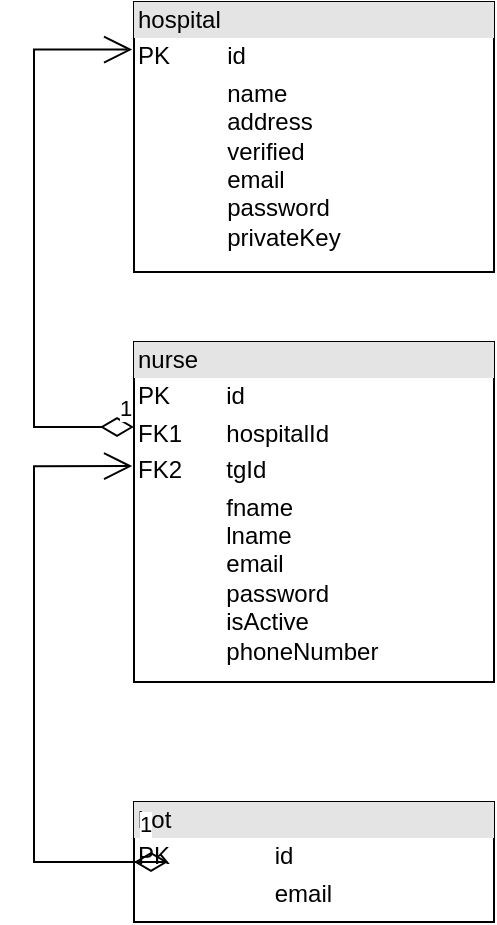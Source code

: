 <mxfile version="21.2.9" type="device">
  <diagram name="Страница 1" id="ppinPdBVUEu68U0y8L-f">
    <mxGraphModel dx="1235" dy="1907" grid="1" gridSize="10" guides="1" tooltips="1" connect="1" arrows="1" fold="1" page="1" pageScale="1" pageWidth="827" pageHeight="1169" math="0" shadow="0">
      <root>
        <mxCell id="0" />
        <mxCell id="1" parent="0" />
        <mxCell id="o4cNiu59GhhHxO87jH9N-113" value="&lt;div style=&quot;box-sizing:border-box;width:100%;background:#e4e4e4;padding:2px;&quot;&gt;bot&lt;/div&gt;&lt;table style=&quot;width:100%;font-size:1em;&quot; cellpadding=&quot;2&quot; cellspacing=&quot;0&quot;&gt;&lt;tbody&gt;&lt;tr&gt;&lt;td&gt;PK&lt;/td&gt;&lt;td&gt;id&lt;/td&gt;&lt;/tr&gt;&lt;tr&gt;&lt;td&gt;&lt;br&gt;&lt;/td&gt;&lt;td&gt;email&lt;/td&gt;&lt;/tr&gt;&lt;tr&gt;&lt;td&gt;&lt;/td&gt;&lt;td&gt;&lt;br&gt;&lt;/td&gt;&lt;/tr&gt;&lt;/tbody&gt;&lt;/table&gt;" style="verticalAlign=top;align=left;overflow=fill;html=1;whiteSpace=wrap;" vertex="1" parent="1">
          <mxGeometry x="500" y="370" width="180" height="60" as="geometry" />
        </mxCell>
        <mxCell id="o4cNiu59GhhHxO87jH9N-114" value="&lt;div style=&quot;box-sizing:border-box;width:100%;background:#e4e4e4;padding:2px;&quot;&gt;nurse&lt;/div&gt;&lt;table style=&quot;width:100%;font-size:1em;&quot; cellpadding=&quot;2&quot; cellspacing=&quot;0&quot;&gt;&lt;tbody&gt;&lt;tr&gt;&lt;td&gt;PK&lt;/td&gt;&lt;td&gt;id&lt;/td&gt;&lt;/tr&gt;&lt;tr&gt;&lt;td&gt;FK1&lt;/td&gt;&lt;td&gt;hospitalId&lt;/td&gt;&lt;/tr&gt;&lt;tr&gt;&lt;td&gt;&lt;span style=&quot;white-space: pre;&quot;&gt;FK2&lt;/span&gt;&lt;/td&gt;&lt;td&gt;tgId&lt;/td&gt;&lt;/tr&gt;&lt;tr&gt;&lt;td&gt;&lt;br&gt;&lt;/td&gt;&lt;td&gt;fname&lt;br&gt;lname&lt;br&gt;email&lt;br&gt;password&lt;br&gt;isActive&lt;br&gt;phoneNumber&lt;br&gt;&lt;br&gt;&lt;/td&gt;&lt;/tr&gt;&lt;tr&gt;&lt;td&gt;&lt;br&gt;&lt;/td&gt;&lt;td&gt;&lt;br&gt;&lt;/td&gt;&lt;/tr&gt;&lt;tr&gt;&lt;td&gt;&lt;br&gt;&lt;/td&gt;&lt;td&gt;&lt;br&gt;&lt;/td&gt;&lt;/tr&gt;&lt;tr&gt;&lt;td&gt;&lt;br&gt;&lt;/td&gt;&lt;td&gt;&lt;br&gt;&lt;/td&gt;&lt;/tr&gt;&lt;tr&gt;&lt;td&gt;&lt;br&gt;&lt;/td&gt;&lt;td&gt;&lt;br&gt;&lt;/td&gt;&lt;/tr&gt;&lt;tr&gt;&lt;td&gt;&lt;br&gt;&lt;/td&gt;&lt;td&gt;&lt;br&gt;&lt;/td&gt;&lt;/tr&gt;&lt;tr&gt;&lt;td&gt;&lt;br&gt;&lt;/td&gt;&lt;td&gt;&lt;br&gt;&lt;/td&gt;&lt;/tr&gt;&lt;tr&gt;&lt;td&gt;&lt;br&gt;&lt;/td&gt;&lt;td&gt;&lt;br&gt;&lt;/td&gt;&lt;/tr&gt;&lt;/tbody&gt;&lt;/table&gt;" style="verticalAlign=top;align=left;overflow=fill;html=1;whiteSpace=wrap;" vertex="1" parent="1">
          <mxGeometry x="500" y="140" width="180" height="170" as="geometry" />
        </mxCell>
        <mxCell id="o4cNiu59GhhHxO87jH9N-116" value="1" style="endArrow=open;html=1;endSize=12;startArrow=diamondThin;startSize=14;startFill=0;edgeStyle=orthogonalEdgeStyle;align=left;verticalAlign=bottom;rounded=0;entryX=-0.005;entryY=0.365;entryDx=0;entryDy=0;entryPerimeter=0;exitX=0;exitY=0.5;exitDx=0;exitDy=0;" edge="1" parent="1" source="o4cNiu59GhhHxO87jH9N-113" target="o4cNiu59GhhHxO87jH9N-114">
          <mxGeometry x="-0.881" y="-10" relative="1" as="geometry">
            <mxPoint x="490" y="430" as="sourcePoint" />
            <mxPoint x="510" y="320" as="targetPoint" />
            <Array as="points">
              <mxPoint x="510" y="400" />
              <mxPoint x="450" y="400" />
              <mxPoint x="450" y="202" />
            </Array>
            <mxPoint as="offset" />
          </mxGeometry>
        </mxCell>
        <mxCell id="o4cNiu59GhhHxO87jH9N-117" value="&lt;div style=&quot;box-sizing:border-box;width:100%;background:#e4e4e4;padding:2px;&quot;&gt;hospital&lt;/div&gt;&lt;table style=&quot;width:100%;font-size:1em;&quot; cellpadding=&quot;2&quot; cellspacing=&quot;0&quot;&gt;&lt;tbody&gt;&lt;tr&gt;&lt;td&gt;PK&lt;/td&gt;&lt;td&gt;id&lt;/td&gt;&lt;/tr&gt;&lt;tr&gt;&lt;td&gt;&lt;/td&gt;&lt;td&gt;name&lt;br&gt;address&lt;br&gt;verified&lt;br&gt;email&lt;br&gt;password&lt;br&gt;privateKey&lt;/td&gt;&lt;/tr&gt;&lt;tr&gt;&lt;td&gt;&lt;br&gt;&lt;/td&gt;&lt;td&gt;&lt;br&gt;&lt;/td&gt;&lt;/tr&gt;&lt;tr&gt;&lt;td&gt;&lt;br&gt;&lt;/td&gt;&lt;td&gt;&lt;br&gt;&lt;/td&gt;&lt;/tr&gt;&lt;/tbody&gt;&lt;/table&gt;" style="verticalAlign=top;align=left;overflow=fill;html=1;whiteSpace=wrap;" vertex="1" parent="1">
          <mxGeometry x="500" y="-30" width="180" height="135" as="geometry" />
        </mxCell>
        <mxCell id="o4cNiu59GhhHxO87jH9N-118" style="edgeStyle=orthogonalEdgeStyle;rounded=0;orthogonalLoop=1;jettySize=auto;html=1;exitX=0.5;exitY=1;exitDx=0;exitDy=0;" edge="1" parent="1" source="o4cNiu59GhhHxO87jH9N-117" target="o4cNiu59GhhHxO87jH9N-117">
          <mxGeometry relative="1" as="geometry" />
        </mxCell>
        <mxCell id="o4cNiu59GhhHxO87jH9N-119" value="1" style="endArrow=open;html=1;endSize=12;startArrow=diamondThin;startSize=14;startFill=0;edgeStyle=orthogonalEdgeStyle;align=left;verticalAlign=bottom;rounded=0;entryX=-0.005;entryY=0.176;entryDx=0;entryDy=0;entryPerimeter=0;exitX=0;exitY=0.25;exitDx=0;exitDy=0;" edge="1" parent="1" source="o4cNiu59GhhHxO87jH9N-114" target="o4cNiu59GhhHxO87jH9N-117">
          <mxGeometry x="-0.933" relative="1" as="geometry">
            <mxPoint x="490" y="190" as="sourcePoint" />
            <mxPoint x="30" y="265" as="targetPoint" />
            <Array as="points">
              <mxPoint x="450" y="183" />
              <mxPoint x="450" y="-6" />
            </Array>
            <mxPoint as="offset" />
          </mxGeometry>
        </mxCell>
      </root>
    </mxGraphModel>
  </diagram>
</mxfile>
